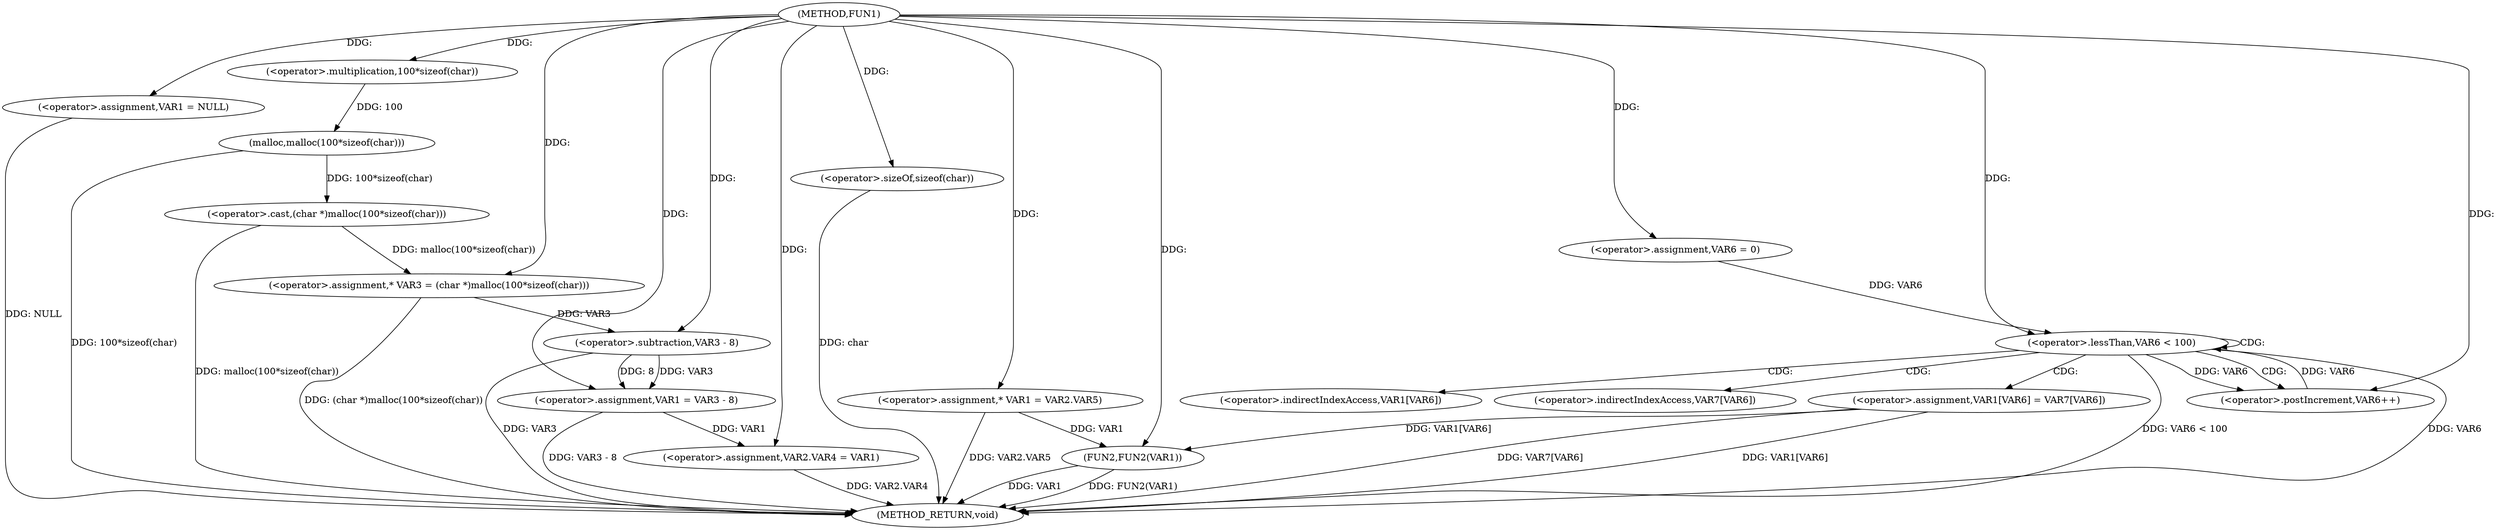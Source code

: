 digraph FUN1 {  
"1000100" [label = "(METHOD,FUN1)" ]
"1000157" [label = "(METHOD_RETURN,void)" ]
"1000104" [label = "(<operator>.assignment,VAR1 = NULL)" ]
"1000109" [label = "(<operator>.assignment,* VAR3 = (char *)malloc(100*sizeof(char)))" ]
"1000111" [label = "(<operator>.cast,(char *)malloc(100*sizeof(char)))" ]
"1000113" [label = "(malloc,malloc(100*sizeof(char)))" ]
"1000114" [label = "(<operator>.multiplication,100*sizeof(char))" ]
"1000116" [label = "(<operator>.sizeOf,sizeof(char))" ]
"1000118" [label = "(<operator>.assignment,VAR1 = VAR3 - 8)" ]
"1000120" [label = "(<operator>.subtraction,VAR3 - 8)" ]
"1000123" [label = "(<operator>.assignment,VAR2.VAR4 = VAR1)" ]
"1000130" [label = "(<operator>.assignment,* VAR1 = VAR2.VAR5)" ]
"1000139" [label = "(<operator>.assignment,VAR6 = 0)" ]
"1000142" [label = "(<operator>.lessThan,VAR6 < 100)" ]
"1000145" [label = "(<operator>.postIncrement,VAR6++)" ]
"1000148" [label = "(<operator>.assignment,VAR1[VAR6] = VAR7[VAR6])" ]
"1000155" [label = "(FUN2,FUN2(VAR1))" ]
"1000149" [label = "(<operator>.indirectIndexAccess,VAR1[VAR6])" ]
"1000152" [label = "(<operator>.indirectIndexAccess,VAR7[VAR6])" ]
  "1000116" -> "1000157"  [ label = "DDG: char"] 
  "1000142" -> "1000157"  [ label = "DDG: VAR6 < 100"] 
  "1000113" -> "1000157"  [ label = "DDG: 100*sizeof(char)"] 
  "1000148" -> "1000157"  [ label = "DDG: VAR7[VAR6]"] 
  "1000155" -> "1000157"  [ label = "DDG: FUN2(VAR1)"] 
  "1000120" -> "1000157"  [ label = "DDG: VAR3"] 
  "1000155" -> "1000157"  [ label = "DDG: VAR1"] 
  "1000123" -> "1000157"  [ label = "DDG: VAR2.VAR4"] 
  "1000130" -> "1000157"  [ label = "DDG: VAR2.VAR5"] 
  "1000148" -> "1000157"  [ label = "DDG: VAR1[VAR6]"] 
  "1000111" -> "1000157"  [ label = "DDG: malloc(100*sizeof(char))"] 
  "1000118" -> "1000157"  [ label = "DDG: VAR3 - 8"] 
  "1000142" -> "1000157"  [ label = "DDG: VAR6"] 
  "1000109" -> "1000157"  [ label = "DDG: (char *)malloc(100*sizeof(char))"] 
  "1000104" -> "1000157"  [ label = "DDG: NULL"] 
  "1000100" -> "1000104"  [ label = "DDG: "] 
  "1000111" -> "1000109"  [ label = "DDG: malloc(100*sizeof(char))"] 
  "1000100" -> "1000109"  [ label = "DDG: "] 
  "1000113" -> "1000111"  [ label = "DDG: 100*sizeof(char)"] 
  "1000114" -> "1000113"  [ label = "DDG: 100"] 
  "1000100" -> "1000114"  [ label = "DDG: "] 
  "1000100" -> "1000116"  [ label = "DDG: "] 
  "1000120" -> "1000118"  [ label = "DDG: VAR3"] 
  "1000120" -> "1000118"  [ label = "DDG: 8"] 
  "1000100" -> "1000118"  [ label = "DDG: "] 
  "1000109" -> "1000120"  [ label = "DDG: VAR3"] 
  "1000100" -> "1000120"  [ label = "DDG: "] 
  "1000118" -> "1000123"  [ label = "DDG: VAR1"] 
  "1000100" -> "1000123"  [ label = "DDG: "] 
  "1000100" -> "1000130"  [ label = "DDG: "] 
  "1000100" -> "1000139"  [ label = "DDG: "] 
  "1000139" -> "1000142"  [ label = "DDG: VAR6"] 
  "1000145" -> "1000142"  [ label = "DDG: VAR6"] 
  "1000100" -> "1000142"  [ label = "DDG: "] 
  "1000142" -> "1000145"  [ label = "DDG: VAR6"] 
  "1000100" -> "1000145"  [ label = "DDG: "] 
  "1000148" -> "1000155"  [ label = "DDG: VAR1[VAR6]"] 
  "1000130" -> "1000155"  [ label = "DDG: VAR1"] 
  "1000100" -> "1000155"  [ label = "DDG: "] 
  "1000142" -> "1000142"  [ label = "CDG: "] 
  "1000142" -> "1000145"  [ label = "CDG: "] 
  "1000142" -> "1000152"  [ label = "CDG: "] 
  "1000142" -> "1000148"  [ label = "CDG: "] 
  "1000142" -> "1000149"  [ label = "CDG: "] 
}
